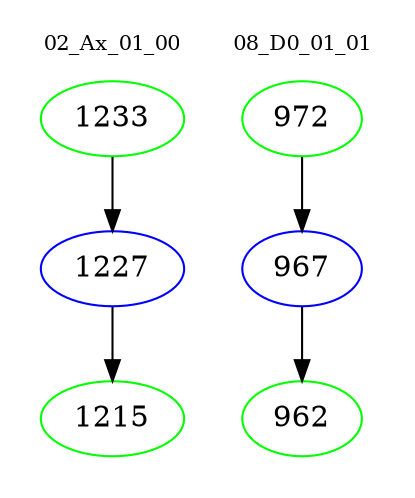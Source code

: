 digraph{
subgraph cluster_0 {
color = white
label = "02_Ax_01_00";
fontsize=10;
T0_1233 [label="1233", color="green"]
T0_1233 -> T0_1227 [color="black"]
T0_1227 [label="1227", color="blue"]
T0_1227 -> T0_1215 [color="black"]
T0_1215 [label="1215", color="green"]
}
subgraph cluster_1 {
color = white
label = "08_D0_01_01";
fontsize=10;
T1_972 [label="972", color="green"]
T1_972 -> T1_967 [color="black"]
T1_967 [label="967", color="blue"]
T1_967 -> T1_962 [color="black"]
T1_962 [label="962", color="green"]
}
}
